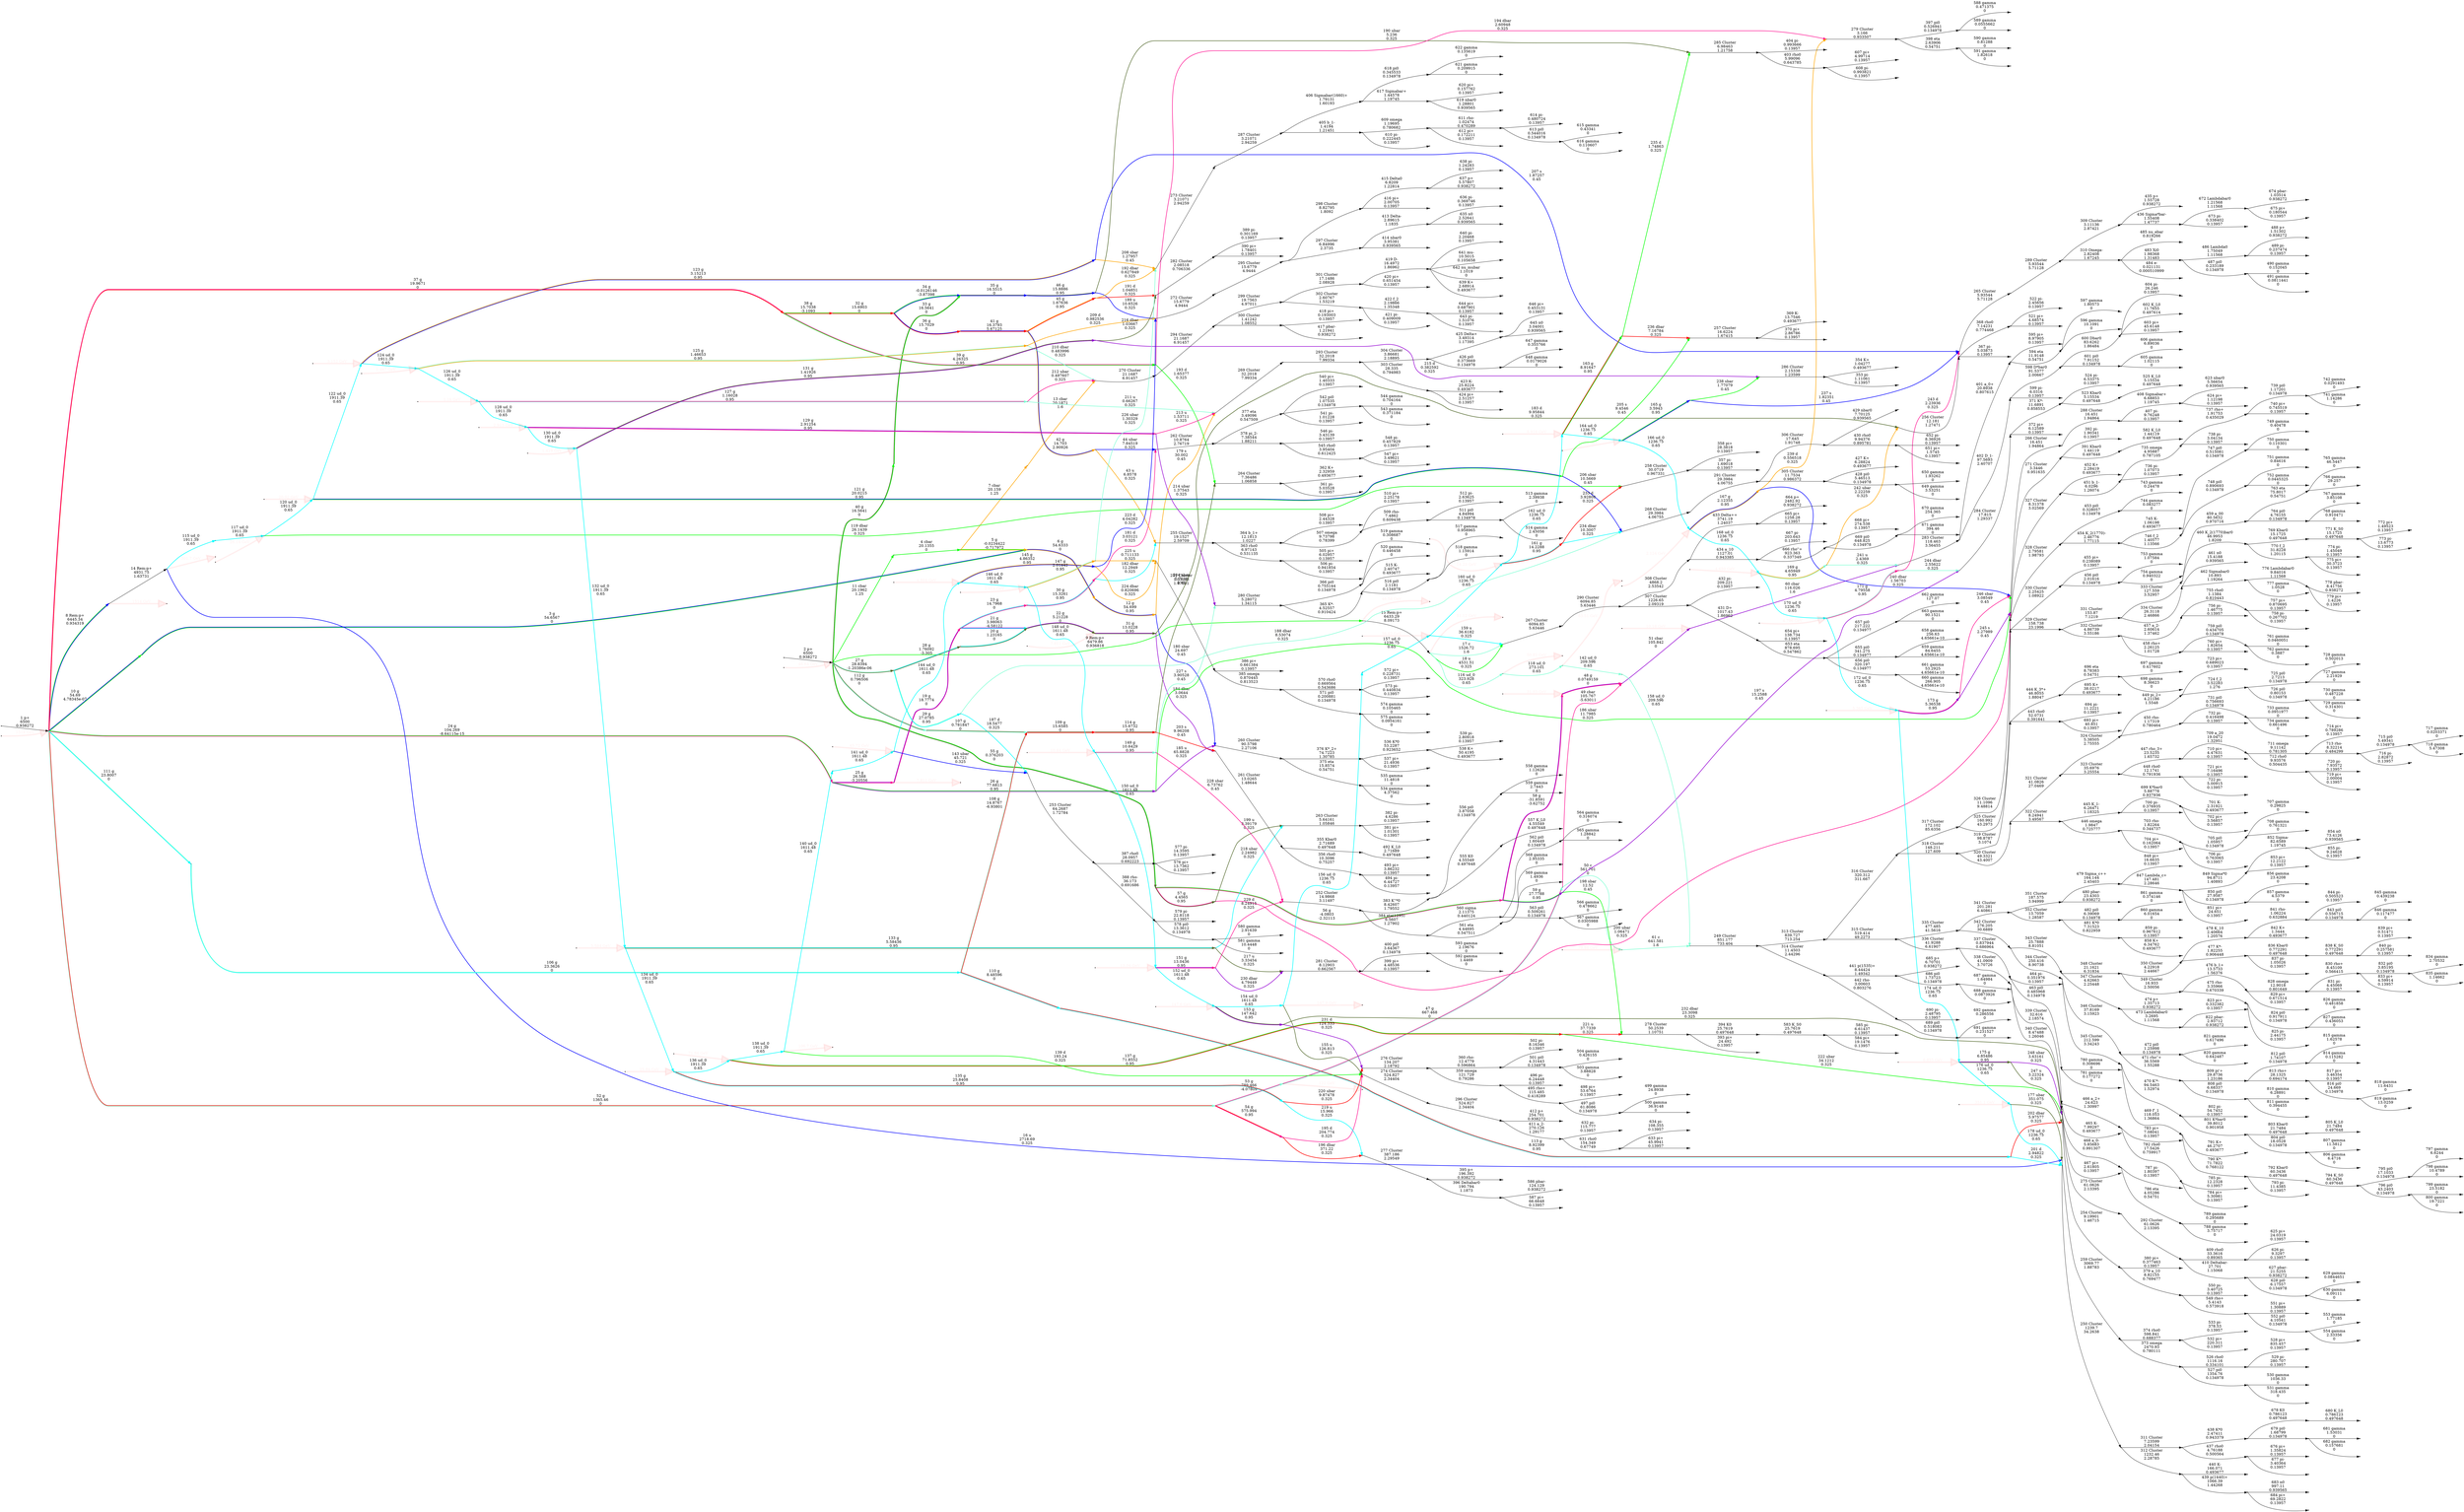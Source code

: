 digraph test {
rankdir=LR;
ranksep=1.5;
node [width=0.03,height=0.03,shape=point,label=""];
-136543887 -> 136543887 [label="2 p+\n6500\n0.938272"];
-136543889 -> 136543889 [label="1 p+\n6500\n0.938272"];
136543995 -> 136543929 [label="3 g\n54.6567\n0",penwidth=2,color="green:blue"];
136544001 -> 136543901 [label="4 cbar\n20.1355\n0",penwidth=2,color="green"];
136543889 -> 136543909 [label="8 Rem:p+\n6445.34\n0.934319",penwidth=2,color="blue:green"];
136543887 -> 136543918 [label="9 Rem:p+\n6479.86\n0.936818",penwidth=2,color="green"];
136543901 -> 136543929 [label="5 g\n-0.0234422\n-0.717972",penwidth=2,color="orange:green"];
136543929 -> 136543931 [label="6 g\n54.6333\n0",penwidth=2,color="orange:blue"];
136543901 -> 136543933 [label="7 cbar\n20.159\n1.25",penwidth=2,color="orange"];
136543889 -> 136543995 [label="10 g\n54.69\n4.78345e-07",penwidth=2,color="green:blue"];
136543887 -> 136544001 [label="11 cbar\n20.1962\n1.25",penwidth=2,color="green"];
136543931 -> 136544007 [label="12 g\n54.699\n0.95",penwidth=2,color="orange:blue"];
136543933 -> 136544013 [label="13 cbar\n20.1871\n1.6",penwidth=2,color="orange"];
136543909 -> 136544080 [label="14 Rem:p+\n4931.75\n1.63731"];
136543918 -> 136544084 [label="15 Rem:p+\n6433.29\n8.09173"];
136544080 -> 136544087 [label="16 u\n2718.69\n0.325",penwidth=2,color="blue"];
136544084 -> 136544091 [label="17 c\n1526.72\n1.6",penwidth=2,color="aquamarine"];
136544084 -> 136544091 [label="18 u\n4531.51\n0.325",penwidth=2,color="green"];
136544503 -> 136544419 [label="19 g\n18.7774\n0",penwidth=2,color="deeppink:darkviolet"];
136544509 -> 136544443 [label="20 g\n1.23165\n0",penwidth=2,color="darkolivegreen:cyan"];
136544419 -> 136544443 [label="21 g\n3.98063\n-4.58122",penwidth=2,color="cyan:darkviolet"];
136544419 -> 136544445 [label="23 g\n14.7968\n0",penwidth=2,color="deeppink:cyan"];
136544443 -> 136544447 [label="22 g\n5.21228\n0",penwidth=2,color="darkolivegreen:darkviolet"];
136544533 -> 136544503 [label="25 g\n26.588\n-3.20556",penwidth=2,color="deeppink:darkviolet"];
136544569 -> 136544509 [label="28 g\n1.76092\n-3.305",penwidth=2,color="darkolivegreen:cyan"];
136544445 -> 136544515 [label="30 g\n15.3261\n0.95",penwidth=2,color="deeppink:cyan"];
136544447 -> 136544521 [label="31 g\n13.0228\n0.95",penwidth=2,color="darkolivegreen:darkviolet"];
136543889 -> 136544533 [label="24 g\n104.269\n-8.64115e-15",penwidth=2,color="deeppink:green"];
136544533 -> 136544535 [label="26 g\n77.6813\n0.95",penwidth=2,color="darkviolet:green"];
136543887 -> 136544569 [label="27 g\n28.8394\n-1.20386e-06",penwidth=2,color="darkolivegreen:aquamarine"];
136544569 -> 136544571 [label="29 g\n27.0785\n0.95",penwidth=2,color="cyan:aquamarine"];
136544755 -> 136544671 [label="32 g\n15.6903\n0",penwidth=2,color="red:green"];
136544761 -> 136544695 [label="33 g\n16.5641\n0",penwidth=2,color="green:darkolivegreen"];
136544671 -> 136544695 [label="34 g\n-0.0126146\n-3.87398",penwidth=2,color="blue:green"];
136544671 -> 136544697 [label="36 g\n15.7029\n0",penwidth=2,color="red:blue"];
136544695 -> 136544699 [label="35 g\n16.5515\n0",penwidth=2,color="blue:darkolivegreen"];
136544861 -> 136544755 [label="38 g\n15.7038\n-3.1093",penwidth=2,color="red:green"];
136543887 -> 136544761 [label="40 g\n16.5641\n0",penwidth=2,color="green:darkolivegreen"];
136544697 -> 136544767 [label="41 g\n16.3793\n5.67125",penwidth=2,color="red:blue"];
136544699 -> 136544773 [label="46 g\n15.8886\n0.95",penwidth=2,color="blue:darkolivegreen"];
136544767 -> 136544797 [label="42 g\n14.703\n2.90926",penwidth=2,color="orange:blue"];
136544767 -> 136544799 [label="45 g\n1.67636\n0.95",penwidth=2,color="red:orange"];
136544797 -> 136544821 [label="43 u\n6.8578\n0.325",penwidth=2,color="orange"];
136544797 -> 136546737 [label="44 ubar\n7.84519\n0.325",penwidth=2,color="blue"];
136543889 -> 136544861 [label="37 g\n19.9671\n0",penwidth=2,color="red:deeppink"];
136544861 -> 136544863 [label="39 g\n4.26325\n0.95",penwidth=2,color="green:deeppink"];
136545111 -> 136545031 [label="47 g\n667.468\n0",penwidth=2,color="aquamarine:deeppink"];
136545117 -> 136545055 [label="48 g\n0.0749159\n0",penwidth=2,color="deeppink:darkviolet"];
136545031 -> 136545055 [label="49 cbar\n105.767\n-5.63011",penwidth=2,color="deeppink"];
136545055 -> 136545057 [label="51 cbar\n105.842\n0",penwidth=2,color="darkviolet"];
136545031 -> 136545059 [label="50 c\n561.701\n0",penwidth=2,color="aquamarine"];
136545145 -> 136545111 [label="53 g\n789.466\n-4.07809",penwidth=2,color="aquamarine:deeppink"];
136545173 -> 136545117 [label="58 g\n-31.8591\n-3.62752",penwidth=2,color="deeppink:darkviolet"];
136545057 -> 136547037 [label="60 cbar\n116.026\n1.6",penwidth=2,color="darkviolet"];
136545059 -> 136545129 [label="61 c\n641.581\n1.6",penwidth=2,color="aquamarine"];
136543889 -> 136545145 [label="52 g\n1365.46\n0",penwidth=2,color="aquamarine:red"];
136545145 -> 136545147 [label="54 g\n575.994\n0.95",penwidth=2,color="deeppink:red"];
136545197 -> 136545173 [label="56 g\n-4.0803\n-2.32113",penwidth=2,color="deeppink:green"];
136545173 -> 136545175 [label="59 g\n27.7788\n0.95",penwidth=2,color="darkviolet:green"];
136543887 -> 136545197 [label="55 g\n0.376203\n0",penwidth=2,color="darkolivegreen:green"];
136545197 -> 136545199 [label="57 g\n4.4565\n0.95",penwidth=2,color="darkolivegreen:deeppink"];
136546367 -> 136546283 [label="106 g\n23.3626\n0",penwidth=2,color="cyan:aquamarine"];
136546373 -> 136546307 [label="107 g\n0.781847\n0",penwidth=2,color="aquamarine:darkolivegreen"];
136546283 -> 136546307 [label="108 g\n14.8767\n-6.93801",penwidth=2,color="red:aquamarine"];
136546283 -> 136546309 [label="110 g\n8.48596\n0",penwidth=2,color="cyan:red"];
136546307 -> 136546311 [label="109 g\n15.6585\n0",penwidth=2,color="red:darkolivegreen"];
136543889 -> 136546367 [label="111 g\n23.8007\n0",penwidth=2,color="cyan:aquamarine"];
136543887 -> 136546373 [label="112 g\n0.796506\n0",penwidth=2,color="aquamarine:darkolivegreen"];
136546309 -> 136546379 [label="113 g\n8.92399\n0.95",penwidth=2,color="cyan:red"];
136546311 -> 136546385 [label="114 g\n15.6732\n0.95",penwidth=2,color="red:darkolivegreen"];
136544080 -> 136546419 [label="115 ud_0\n1911.39\n0.65",penwidth=2,color="cyan"];
136544084 -> 136546421 [label="116 ud_0\n323.928\n0.65",penwidth=2,color="aquamarine"];
136546419 -> 136546427 [label="117 ud_0\n1911.39\n0.65",penwidth=2,color="cyan"];
136546421 -> 136546431 [label="118 ud_0\n273.101\n0.65",penwidth=2,color="aquamarine"];
136546427 -> 136546435 [label="119 dbar\n26.1439\n0.325",penwidth=2,color="green"];
136546427 -> 136546437 [label="120 ud_0\n1911.39\n0.65",penwidth=2,color="cyan"];
136546437 -> 136546441 [label="121 g\n20.0215\n0.95",penwidth=2,color="green:blue"];
136546437 -> 136546443 [label="122 ud_0\n1911.39\n0.65",penwidth=2,color="cyan"];
136546443 -> 136546447 [label="123 g\n3.15213\n0.95",penwidth=2,color="blue:orange"];
136546443 -> 136546449 [label="124 ud_0\n1911.39\n0.65",penwidth=2,color="cyan"];
136546449 -> 136546453 [label="125 g\n1.46653\n0.95",penwidth=2,color="orange:aquamarine"];
136546449 -> 136546455 [label="126 ud_0\n1911.39\n0.65",penwidth=2,color="cyan"];
136546455 -> 136546459 [label="127 g\n1.16028\n0.95",penwidth=2,color="aquamarine:deeppink"];
136546455 -> 136546461 [label="128 ud_0\n1911.39\n0.65",penwidth=2,color="cyan"];
136546461 -> 136546465 [label="129 g\n2.91254\n0.95",penwidth=2,color="deeppink:darkviolet"];
136546461 -> 136546467 [label="130 ud_0\n1911.39\n0.65",penwidth=2,color="cyan"];
136546467 -> 136546471 [label="131 g\n1.41926\n0.95",penwidth=2,color="darkviolet:darkolivegreen"];
136546467 -> 136546473 [label="132 ud_0\n1911.39\n0.65",penwidth=2,color="cyan"];
136546473 -> 136546477 [label="133 g\n5.58436\n0.95",penwidth=2,color="darkolivegreen:cyan"];
136546473 -> 136546479 [label="134 ud_0\n1911.39\n0.65",penwidth=2,color="cyan"];
136546479 -> 136546483 [label="135 g\n25.8408\n0.95",penwidth=2,color="cyan:red"];
136546479 -> 136546485 [label="136 ud_0\n1911.39\n0.65",penwidth=2,color="cyan"];
136546485 -> 136546489 [label="137 g\n71.8552\n0.95",penwidth=2,color="red:green"];
136546485 -> 136546491 [label="138 ud_0\n1911.39\n0.65",penwidth=2,color="cyan"];
136546491 -> 136546587 [label="139 d\n193.24\n0.325",penwidth=2,color="green"];
136546491 -> 136546497 [label="140 ud_0\n1611.48\n0.65",penwidth=2,color="cyan"];
136546497 -> 136546543 [label="141 ud_0\n1611.48\n0.65",penwidth=2,color="cyan"];
136546431 -> 136546547 [label="142 ud_0\n209.596\n0.65",penwidth=2,color="aquamarine"];
136546543 -> 136546551 [label="143 ubar\n45.721\n0.325",penwidth=2,color="blue"];
136546543 -> 136546553 [label="144 ud_0\n1611.48\n0.65",penwidth=2,color="cyan"];
136546553 -> 136546557 [label="145 g\n4.86352\n0.95",penwidth=2,color="blue:orange"];
136546553 -> 136546559 [label="146 ud_0\n1611.48\n0.65",penwidth=2,color="cyan"];
136546559 -> 136546563 [label="147 g\n2.01442\n0.95",penwidth=2,color="orange:aquamarine"];
136546559 -> 136546565 [label="148 ud_0\n1611.48\n0.65",penwidth=2,color="cyan"];
136546565 -> 136546569 [label="149 g\n10.6429\n0.95",penwidth=2,color="aquamarine:deeppink"];
136546565 -> 136546571 [label="150 ud_0\n1611.48\n0.65",penwidth=2,color="cyan"];
136546571 -> 136546575 [label="151 g\n13.0436\n0.95",penwidth=2,color="deeppink:darkviolet"];
136546571 -> 136546577 [label="152 ud_0\n1611.48\n0.65",penwidth=2,color="cyan"];
136546577 -> 136546581 [label="153 g\n147.642\n0.95",penwidth=2,color="darkviolet:darkolivegreen"];
136546577 -> 136546583 [label="154 ud_0\n1611.48\n0.65",penwidth=2,color="cyan"];
136546583 -> 136546587 [label="155 u\n126.813\n0.325",penwidth=2,color="darkolivegreen"];
136546583 -> 136546589 [label="156 ud_0\n1236.75\n0.65",penwidth=2,color="cyan"];
136546589 -> 136546619 [label="157 ud_0\n1236.75\n0.65",penwidth=2,color="cyan"];
136546547 -> 136545129 [label="158 ud_0\n209.596\n0.65",penwidth=2,color="aquamarine"];
136546619 -> 136544091 [label="159 u\n36.6182\n0.325",penwidth=2,color="cyan"];
136546619 -> 136546629 [label="160 ud_0\n1236.75\n0.65",penwidth=2,color="cyan"];
136546629 -> 136546633 [label="161 g\n14.2288\n0.95",penwidth=2,color="red:cyan"];
136546629 -> 136546635 [label="162 ud_0\n1236.75\n0.65",penwidth=2,color="cyan"];
136546635 -> 136546639 [label="163 g\n8.91647\n0.95",penwidth=2,color="green:red"];
136546635 -> 136546641 [label="164 ud_0\n1236.75\n0.65",penwidth=2,color="cyan"];
136546641 -> 136546645 [label="165 g\n3.5943\n0.95",penwidth=2,color="blue:green"];
136546641 -> 136546647 [label="166 ud_0\n1236.75\n0.65",penwidth=2,color="cyan"];
136546647 -> 136546651 [label="167 g\n2.12355\n0.95",penwidth=2,color="orange:blue"];
136546647 -> 136546653 [label="168 ud_0\n1236.75\n0.65",penwidth=2,color="cyan"];
136546653 -> 136546657 [label="169 g\n4.65949\n0.95",penwidth=2,color="aquamarine:orange"];
136546653 -> 136546659 [label="170 ud_0\n1236.75\n0.65",penwidth=2,color="cyan"];
136546659 -> 136546663 [label="171 g\n4.79558\n0.95",penwidth=2,color="deeppink:aquamarine"];
136546659 -> 136546665 [label="172 ud_0\n1236.75\n0.65",penwidth=2,color="cyan"];
136546665 -> 136546669 [label="173 g\n5.36538\n0.95",penwidth=2,color="darkviolet:deeppink"];
136546665 -> 136546671 [label="174 ud_0\n1236.75\n0.65",penwidth=2,color="cyan"];
136546671 -> 136546675 [label="175 g\n6.85486\n0.95",penwidth=2,color="darkolivegreen:darkviolet"];
136546671 -> 136546677 [label="176 ud_0\n1236.75\n0.65",penwidth=2,color="cyan"];
136546677 -> 136544087 [label="177 ubar\n351.075\n0.325",penwidth=2,color="darkolivegreen"];
136546677 -> 136546837 [label="178 ud_0\n1236.75\n0.65",penwidth=2,color="cyan"];
136544007 -> 136546727 [label="179 s\n30.002\n0.45",penwidth=2,color="orange"];
136544007 -> 136546757 [label="180 sbar\n24.697\n0.45",penwidth=2,color="blue"];
136544515 -> 136546737 [label="181 d\n3.03121\n0.325",penwidth=2,color="deeppink"];
136544515 -> 136544821 [label="182 dbar\n12.2949\n0.325",penwidth=2,color="cyan"];
136544521 -> 136546747 [label="183 d\n9.95844\n0.325",penwidth=2,color="darkolivegreen"];
136544521 -> 136546749 [label="184 dbar\n3.0644\n0.325",penwidth=2,color="darkviolet"];
136544535 -> 136546757 [label="185 u\n65.8828\n0.325",penwidth=2,color="darkviolet"];
136544535 -> 136547059 [label="186 ubar\n11.7985\n0.325",penwidth=2,color="green"];
136544571 -> 136546551 [label="187 d\n18.5477\n0.325",penwidth=2,color="cyan"];
136544571 -> 136546769 [label="188 dbar\n8.53074\n0.325",penwidth=2,color="aquamarine"];
136544773 -> 136546777 [label="189 u\n10.6526\n0.325",penwidth=2,color="blue"];
136544773 -> 136547007 [label="190 ubar\n5.236\n0.325",penwidth=2,color="darkolivegreen"];
136544799 -> 136546909 [label="191 d\n1.04851\n0.325",penwidth=2,color="red"];
136544799 -> 136546959 [label="192 dbar\n0.627849\n0.325",penwidth=2,color="orange"];
136544863 -> 136546849 [label="193 d\n1.65377\n0.325",penwidth=2,color="green"];
136544863 -> 136547027 [label="194 dbar\n2.60948\n0.325",penwidth=2,color="deeppink"];
136545147 -> 136546587 [label="195 d\n204.774\n0.325",penwidth=2,color="deeppink"];
136545147 -> 136546927 [label="196 dbar\n371.22\n0.325",penwidth=2,color="red"];
136545175 -> 136547049 [label="197 s\n15.2588\n0.45",penwidth=2,color="darkviolet"];
136545175 -> 136546819 [label="198 sbar\n12.52\n0.45",penwidth=2,color="green"];
136545199 -> 136546827 [label="199 u\n3.39179\n0.325",penwidth=2,color="darkolivegreen"];
136545199 -> 136547057 [label="200 ubar\n1.06471\n0.325",penwidth=2,color="deeppink"];
136546379 -> 136546837 [label="201 d\n2.94822\n0.325",penwidth=2,color="cyan"];
136546379 -> 136546839 [label="202 dbar\n5.97577\n0.325",penwidth=2,color="red"];
136546385 -> 136546749 [label="203 s\n9.96208\n0.45",penwidth=2,color="red"];
136546385 -> 136546849 [label="204 sbar\n5.7111\n0.45",penwidth=2,color="darkolivegreen"];
136546441 -> 136546857 [label="205 s\n9.4546\n0.45",penwidth=2,color="green"];
136546441 -> 136546769 [label="206 sbar\n10.5669\n0.45",penwidth=2,color="blue"];
136546447 -> 136547047 [label="207 s\n1.87257\n0.45",penwidth=2,color="blue"];
136546447 -> 136546959 [label="208 sbar\n1.27957\n0.45",penwidth=2,color="orange"];
136546453 -> 136546777 [label="209 d\n0.982536\n0.325",penwidth=2,color="orange"];
136546453 -> 136544013 [label="210 dbar\n0.483996\n0.325",penwidth=2,color="aquamarine"];
136546459 -> 136546727 [label="211 u\n0.66267\n0.325",penwidth=2,color="aquamarine"];
136546459 -> 136544013 [label="212 ubar\n0.497607\n0.325",penwidth=2,color="deeppink"];
136546465 -> 136546727 [label="213 u\n1.53711\n0.325",penwidth=2,color="deeppink"];
136546465 -> 136546899 [label="214 ubar\n1.37543\n0.325",penwidth=2,color="darkviolet"];
136546471 -> 136547019 [label="215 d\n0.382592\n0.325",penwidth=2,color="darkviolet"];
136546471 -> 136546909 [label="216 dbar\n1.03667\n0.325",penwidth=2,color="darkolivegreen"];
136546477 -> 136546917 [label="217 u\n3.33454\n0.325",penwidth=2,color="darkolivegreen"];
136546477 -> 136546827 [label="218 ubar\n2.24982\n0.325",penwidth=2,color="cyan"];
136546483 -> 136546927 [label="219 u\n15.966\n0.325",penwidth=2,color="cyan"];
136546483 -> 136546929 [label="220 ubar\n9.87478\n0.325",penwidth=2,color="red"];
136546489 -> 136546819 [label="221 u\n37.7339\n0.325",penwidth=2,color="red"];
136546489 -> 136546989 [label="222 ubar\n34.1212\n0.325",penwidth=2,color="green"];
136546557 -> 136546777 [label="223 d\n4.04282\n0.325",penwidth=2,color="blue"];
136546557 -> 136546949 [label="224 dbar\n0.820696\n0.325",penwidth=2,color="orange"];
136546563 -> 136546949 [label="225 u\n0.711133\n0.325",penwidth=2,color="orange"];
136546563 -> 136546959 [label="226 ubar\n1.30329\n0.325",penwidth=2,color="aquamarine"];
136546569 -> 136546899 [label="227 s\n3.90528\n0.45",penwidth=2,color="aquamarine"];
136546569 -> 136546969 [label="228 sbar\n6.73762\n0.45",penwidth=2,color="deeppink"];
136546575 -> 136546969 [label="229 d\n8.24915\n0.325",penwidth=2,color="deeppink"];
136546575 -> 136546917 [label="230 dbar\n4.79449\n0.325",penwidth=2,color="darkviolet"];
136546581 -> 136546929 [label="231 d\n124.333\n0.325",penwidth=2,color="darkviolet"];
136546581 -> 136546989 [label="232 dbar\n23.3098\n0.325",penwidth=2,color="darkolivegreen"];
136546633 -> 136546435 [label="233 d\n3.92808\n0.325",penwidth=2,color="red"];
136546633 -> 136546769 [label="234 dbar\n10.3007\n0.325",penwidth=2,color="cyan"];
136546639 -> 136547007 [label="235 d\n1.74863\n0.325",penwidth=2,color="green"];
136546639 -> 136546857 [label="236 dbar\n7.16784\n0.325",penwidth=2,color="red"];
136546645 -> 136547047 [label="237 s\n1.82351\n0.45",penwidth=2,color="blue"];
136546645 -> 136547019 [label="238 sbar\n1.77079\n0.45",penwidth=2,color="green"];
136546651 -> 136547027 [label="239 d\n0.556518\n0.325",penwidth=2,color="orange"];
136546651 -> 136547059 [label="240 dbar\n1.56703\n0.325",penwidth=2,color="blue"];
136546657 -> 136547037 [label="241 u\n2.4369\n0.325",penwidth=2,color="aquamarine"];
136546657 -> 136546747 [label="242 ubar\n2.22259\n0.325",penwidth=2,color="orange"];
136546663 -> 136547047 [label="243 d\n2.23936\n0.325",penwidth=2,color="deeppink"];
136546663 -> 136547049 [label="244 dbar\n2.55622\n0.325",penwidth=2,color="aquamarine"];
136546669 -> 136547057 [label="245 s\n2.27989\n0.45",penwidth=2,color="darkviolet"];
136546669 -> 136547059 [label="246 sbar\n3.08549\n0.45",penwidth=2,color="deeppink"];
136546675 -> 136546839 [label="247 u\n3.22324\n0.325",penwidth=2,color="darkolivegreen"];
136546675 -> 136546989 [label="248 ubar\n3.63161\n0.325",penwidth=2,color="darkviolet"];
136545129 -> 136547213 [label="249 Cluster\n851.177\n733.404"];
136546837 -> 136547243 [label="250 Cluster\n1239.7\n34.2638"];
136546949 -> 136547373 [label="251 Cluster\n1.53183\n1.47501"];
136546969 -> 136547393 [label="252 Cluster\n14.9868\n3.11497"];
136546551 -> 136547523 [label="253 Cluster\n64.2687\n1.72784"];
136546839 -> 136547563 [label="254 Cluster\n9.19901\n1.46715"];
136544821 -> 136547593 [label="255 Cluster\n19.1527\n2.59709"];
136546747 -> 136547653 [label="256 Cluster\n12.181\n1.27471"];
136546857 -> 136547673 [label="257 Cluster\n16.6224\n1.67415"];
136546435 -> 136547683 [label="258 Cluster\n30.0719\n0.967331"];
136544087 -> 136547693 [label="259 Cluster\n3069.77\n1.88783"];
136546757 -> 136547713 [label="260 Cluster\n90.5798\n2.27106"];
136546749 -> 136547723 [label="261 Cluster\n13.0265\n1.48644"];
136546737 -> 136547733 [label="262 Cluster\n10.8764\n2.76719"];
136546827 -> 136547753 [label="263 Cluster\n5.64161\n1.05846"];
136546849 -> 136547763 [label="264 Cluster\n7.36486\n1.06858"];
136547047 -> 136547777 [label="265 Cluster\n5.93544\n5.71128"];
136547059 -> 136547791 [label="266 Cluster\n16.451\n1.94864"];
136544091 -> 136547805 [label="267 Cluster\n6094.85\n5.63446"];
136546769 -> 136547819 [label="268 Cluster\n29.3984\n4.06755"];
136546727 -> 136547833 [label="269 Cluster\n32.2018\n7.99334"];
136544013 -> 136547847 [label="270 Cluster\n21.1687\n6.91457"];
136547057 -> 136547877 [label="271 Cluster\n3.3446\n0.951635"];
136546777 -> 136547901 [label="272 Cluster\n15.6779\n4.9444"];
136546959 -> 136547915 [label="273 Cluster\n3.21071\n2.94259"];
136546587 -> 136547929 [label="274 Cluster\n524.827\n2.34404"];
136546989 -> 136547943 [label="275 Cluster\n61.0626\n2.13395"];
136546929 -> 136547963 [label="276 Cluster\n134.207\n2.18792"];
136546927 -> 136547973 [label="277 Cluster\n387.186\n2.29549"];
136546819 -> 136547983 [label="278 Cluster\n50.2539\n1.10751"];
136547027 -> 136547993 [label="279 Cluster\n3.166\n0.933507"];
136546899 -> 136548003 [label="280 Cluster\n5.28072\n1.34115"];
136546917 -> 136548013 [label="281 Cluster\n8.12903\n0.662567"];
136546909 -> 136548023 [label="282 Cluster\n2.08518\n0.706336"];
136547037 -> 136548033 [label="283 Cluster\n118.463\n3.56455"];
136547049 -> 136548043 [label="284 Cluster\n17.815\n1.29337"];
136547007 -> 136548053 [label="285 Cluster\n6.98463\n1.21758"];
136547019 -> 136548063 [label="286 Cluster\n2.15338\n1.23599"];
136547915 -> 136548073 [label="287 Cluster\n3.21071\n2.94259"];
136547791 -> 136548083 [label="288 Cluster\n16.451\n1.94864"];
136547777 -> 136548093 [label="289 Cluster\n5.93544\n5.71128"];
136547805 -> 136548103 [label="290 Cluster\n6094.85\n5.63446"];
136547819 -> 136548113 [label="291 Cluster\n29.3984\n4.06755"];
136547943 -> 136548123 [label="292 Cluster\n61.0626\n2.13395"];
136547833 -> 136548133 [label="293 Cluster\n32.2018\n7.99334"];
136547847 -> 136548143 [label="294 Cluster\n21.1687\n6.91457"];
136547901 -> 136548153 [label="295 Cluster\n15.6779\n4.9444"];
136547929 -> 136548163 [label="296 Cluster\n524.827\n2.34404"];
136548153 -> 136548175 [label="297 Cluster\n6.84996\n2.3735"];
136548153 -> 136548181 [label="298 Cluster\n8.82795\n1.8092"];
136548143 -> 136548201 [label="299 Cluster\n19.7563\n4.97011"];
136548143 -> 136548207 [label="300 Cluster\n1.41242\n1.08552"];
136548201 -> 136548223 [label="301 Cluster\n17.1486\n2.08928"];
136548201 -> 136548229 [label="302 Cluster\n2.60767\n1.53219"];
136548133 -> 136548241 [label="303 Cluster\n28.335\n0.794983"];
136548133 -> 136548247 [label="304 Cluster\n3.86681\n2.18895"];
136548113 -> 136548263 [label="305 Cluster\n11.7534\n0.986372"];
136548113 -> 136548269 [label="306 Cluster\n17.645\n1.91748"];
136548103 -> 136548281 [label="307 Cluster\n1226.65\n2.09319"];
136548103 -> 136548287 [label="308 Cluster\n4868.2\n2.53542"];
136548093 -> 136548299 [label="309 Cluster\n3.11136\n2.87421"];
136548093 -> 136548301 [label="310 Omega-\n2.82408\n1.67245"];
136547243 -> 136548317 [label="311 Cluster\n7.23599\n2.04154"];
136547243 -> 136548325 [label="312 Cluster\n1232.46\n2.28785"];
136547213 -> 136548337 [label="313 Cluster\n839.727\n713.254"];
136547213 -> 136548345 [label="314 Cluster\n11.4503\n2.44296"];
136548337 -> 136548357 [label="315 Cluster\n519.414\n49.2273"];
136548337 -> 136548363 [label="316 Cluster\n320.312\n311.667"];
136548363 -> 136548377 [label="317 Cluster\n172.102\n85.6356"];
136548363 -> 136548383 [label="318 Cluster\n148.211\n127.609"];
136548383 -> 136548397 [label="319 Cluster\n98.8787\n3.1074"];
136548383 -> 136548403 [label="320 Cluster\n49.3321\n43.4007"];
136548403 -> 136548417 [label="321 Cluster\n41.0826\n27.0469"];
136548403 -> 136548423 [label="322 Cluster\n8.24941\n3.49567"];
136548417 -> 136548441 [label="323 Cluster\n35.6976\n3.25554"];
136548417 -> 136548447 [label="324 Cluster\n5.38505\n2.75555"];
136548377 -> 136548457 [label="325 Cluster\n160.992\n43.2973"];
136548377 -> 136548463 [label="326 Cluster\n11.1096\n9.48814"];
136548463 -> 136548477 [label="327 Cluster\n8.31378\n3.02569"];
136548463 -> 136548483 [label="328 Cluster\n2.79581\n1.98793"];
136548457 -> 136548493 [label="329 Cluster\n158.738\n23.1996"];
136548457 -> 136548499 [label="330 Cluster\n2.25425\n1.08922"];
136548493 -> 136548513 [label="331 Cluster\n153.87\n7.1219"];
136548493 -> 136548519 [label="332 Cluster\n4.86739\n3.55186"];
136548513 -> 136548529 [label="333 Cluster\n127.559\n3.52957"];
136548513 -> 136548535 [label="334 Cluster\n26.3118\n2.46866"];
136548357 -> 136548547 [label="335 Cluster\n477.485\n41.5616"];
136548357 -> 136548553 [label="336 Cluster\n41.9288\n6.61907"];
136548553 -> 136548571 [label="337 Cluster\n0.837944\n0.686964"];
136548553 -> 136548577 [label="338 Cluster\n41.0909\n3.70726"];
136548577 -> 136548587 [label="339 Cluster\n32.616\n2.18574"];
136548577 -> 136548593 [label="340 Cluster\n8.47488\n1.26046"];
136548547 -> 136548613 [label="341 Cluster\n201.281\n6.40861"];
136548547 -> 136548619 [label="342 Cluster\n276.205\n30.6889"];
136548619 -> 136548633 [label="343 Cluster\n25.7888\n8.81051"];
136548619 -> 136548639 [label="344 Cluster\n250.416\n8.90738"];
136548639 -> 136548649 [label="345 Cluster\n212.599\n3.34243"];
136548639 -> 136548655 [label="346 Cluster\n37.8169\n3.15923"];
136548633 -> 136548669 [label="347 Cluster\n4.62663\n2.25448"];
136548633 -> 136548675 [label="348 Cluster\n21.1621\n6.31834"];
136548675 -> 136548685 [label="349 Cluster\n16.933\n2.50056"];
136548675 -> 136548691 [label="350 Cluster\n4.22918\n2.44667"];
136548613 -> 136548703 [label="351 Cluster\n187.575\n3.94999"];
136548613 -> 136548709 [label="352 Cluster\n13.7059\n1.28587"];
136548063 -> 136548711 [label="353 pi-\n1.11061\n0.13957"];
136548063 -> 136548713 [label="354 K+\n1.04277\n0.493677"];
136547723 -> 136548715 [label="355 Kbar0\n2.71689\n0.497648"];
136547723 -> 136548717 [label="356 rho0\n10.3096\n0.75257"];
136547683 -> 136548719 [label="357 pi-\n1.69018\n0.13957"];
136547683 -> 136548721 [label="358 pi+\n28.3818\n0.13957"];
136547963 -> 136548723 [label="359 omega\n121.729\n0.79286"];
136547963 -> 136548725 [label="360 rho-\n12.4779\n0.596864"];
136547763 -> 136548727 [label="361 pi-\n5.03528\n0.13957"];
136547763 -> 136548729 [label="362 K+\n2.32959\n0.493677"];
136547593 -> 136548731 [label="363 rho0\n6.97143\n0.531135"];
136547593 -> 136548733 [label="364 b_1+\n12.1813\n1.0227"];
136548003 -> 136548735 [label="365 K*-\n4.52557\n0.910424"];
136548003 -> 136548737 [label="366 pi0\n0.755144\n0.134978"];
136547653 -> 136548739 [label="367 pi-\n5.03873\n0.13957"];
136547653 -> 136548741 [label="368 rho0\n7.14231\n0.774468"];
136547673 -> 136548743 [label="369 K-\n13.7546\n0.493677"];
136547673 -> 136548745 [label="370 pi+\n2.86786\n0.13957"];
136548043 -> 136548747 [label="371 K*-\n11.6891\n0.858553"];
136548043 -> 136548749 [label="372 pi+\n6.12589\n0.13957"];
136547693 -> 136548751 [label="373 omega\n2470.93\n0.780111"];
136547693 -> 136548753 [label="374 rho0\n598.841\n0.688377"];
136547713 -> 136548755 [label="375 eta\n15.8574\n0.54751"];
136547713 -> 136548757 [label="376 K*_2+\n74.7223\n1.30785"];
136547733 -> 136548759 [label="377 eta\n3.49096\n0.547509"];
136547733 -> 136548761 [label="378 pi_2-\n7.38544\n1.88211"];
136547563 -> 136548763 [label="379 a_10\n8.82155\n0.769477"];
136547563 -> 136548765 [label="380 pi+\n0.377463\n0.13957"];
136547753 -> 136548767 [label="381 pi+\n1.01301\n0.13957"];
136547753 -> 136548769 [label="382 pi-\n4.6286\n0.13957"];
136547393 -> 136548775 [label="383 K''*0\n8.42607\n1.79552"];
136547393 -> 136548777 [label="384 eta(1295)\n6.5607\n1.27902"];
136547373 -> 136548779 [label="385 omega\n0.870445\n0.813523"];
136547373 -> 136548781 [label="386 pi+\n0.661384\n0.13957"];
136547523 -> 136548783 [label="387 rho0\n28.0957\n0.692223"];
136547523 -> 136548785 [label="388 rho-\n36.173\n0.691686"];
136548023 -> 136548787 [label="389 pi-\n0.301169\n0.13957"];
136548023 -> 136548789 [label="390 pi+\n1.78401\n0.13957"];
136547877 -> 136548791 [label="391 Kbar0\n1.44119\n0.497648"];
136547877 -> 136548793 [label="392 pi-\n1.90341\n0.13957"];
136547983 -> 136548795 [label="393 pi+\n24.492\n0.13957"];
136547983 -> 136548797 [label="394 K0\n25.7619\n0.497648"];
136547973 -> 136548799 [label="395 p+\n196.392\n0.938272"];
136547973 -> 136548801 [label="396 Deltabar0\n190.794\n1.1873"];
136547993 -> 136548803 [label="397 pi0\n0.526941\n0.134978"];
136547993 -> 136548805 [label="398 eta\n2.63906\n0.54751"];
136548013 -> 136548807 [label="399 pi+\n4.48536\n0.13957"];
136548013 -> 136548809 [label="400 pi0\n3.64367\n0.134978"];
136548033 -> 136548811 [label="401 a_0+\n20.8938\n0.807615"];
136548033 -> 136548813 [label="402 D_1-\n97.5693\n2.40707"];
136548053 -> 136548815 [label="403 rho0\n5.99096\n0.643785"];
136548053 -> 136548817 [label="404 pi-\n0.993666\n0.13957"];
136548073 -> 136548823 [label="405 b_1-\n1.4194\n1.21451"];
136548073 -> 136548825 [label="406 Sigmabar(1660)+\n1.79131\n1.60193"];
136548083 -> 136548827 [label="407 pi-\n9.76248\n0.13957"];
136548083 -> 136548829 [label="408 Sigmabar+\n6.68853\n1.19745"];
136548123 -> 136548831 [label="409 rho0\n33.3616\n0.89365"];
136548123 -> 136548833 [label="410 Deltabar-\n27.701\n1.15068"];
136548163 -> 136548835 [label="411 a_2-\n270.126\n1.29177"];
136548163 -> 136548837 [label="412 p+\n254.701\n0.938272"];
136548175 -> 136548839 [label="413 Delta-\n2.89615\n1.1835"];
136548175 -> 136548841 [label="414 nbar0\n3.95381\n0.939565"];
136548181 -> 136548843 [label="415 Delta0\n6.8209\n1.22814"];
136548181 -> 136548845 [label="416 pi+\n2.00705\n0.13957"];
136548207 -> 136548847 [label="417 pbar-\n1.21941\n0.938272"];
136548207 -> 136548849 [label="418 pi+\n0.193003\n0.13957"];
136548223 -> 136548851 [label="419 D-\n16.4972\n1.86962"];
136548223 -> 136548853 [label="420 pi+\n0.651454\n0.13957"];
136548229 -> 136548855 [label="421 pi-\n0.409009\n0.13957"];
136548229 -> 136548857 [label="422 f_2\n2.19866\n1.35348"];
136548241 -> 136548859 [label="423 K-\n25.8224\n0.493677"];
136548241 -> 136548861 [label="424 pi+\n2.51257\n0.13957"];
136548247 -> 136548863 [label="425 Delta+\n3.49314\n1.17395"];
136548247 -> 136548865 [label="426 pi0\n0.373669\n0.134978"];
136548263 -> 136548867 [label="427 K+\n6.28824\n0.493677"];
136548263 -> 136548869 [label="428 pi0\n5.46513\n0.134978"];
136548269 -> 136548871 [label="429 nbar0\n7.70125\n0.939565"];
136548269 -> 136548873 [label="430 rho0\n9.94376\n0.895781"];
136548281 -> 136548875 [label="431 D+\n1017.43\n1.86962"];
136548281 -> 136548877 [label="432 pi-\n209.221\n0.13957"];
136548287 -> 136548879 [label="433 Delta++\n3741.19\n1.24037"];
136548287 -> 136548881 [label="434 a_10\n1127.01\n0.943385"];
136548299 -> 136548883 [label="435 p+\n1.55728\n0.938272"];
136548299 -> 136548885 [label="436 Sigma*bar-\n1.55408\n1.47737"];
136548317 -> 136548887 [label="437 rho0\n4.76188\n0.500564"];
136548317 -> 136548889 [label="438 K*0\n2.47411\n0.943379"];
136548325 -> 136548891 [label="439 p(1440)+\n1066.39\n1.44268"];
136548325 -> 136548893 [label="440 K-\n166.071\n0.493677"];
136548345 -> 136548895 [label="441 p(1535)+\n8.44424\n1.49342"];
136548345 -> 136548897 [label="442 rho-\n3.00603\n0.803276"];
136548397 -> 136548899 [label="443 rho0\n52.0731\n0.391641"];
136548397 -> 136548901 [label="444 K_3*+\n46.8055\n1.88047"];
136548423 -> 136548903 [label="445 K_1-\n6.26471\n1.18325"];
136548423 -> 136548905 [label="446 omega\n1.9847\n0.725777"];
136548441 -> 136548907 [label="447 rho_3+\n23.5235\n1.65732"];
136548441 -> 136548909 [label="448 rho0\n12.1741\n0.791936"];
136548447 -> 136548911 [label="449 pi_2+\n4.21186\n1.5548"];
136548447 -> 136548913 [label="450 rho-\n1.17319\n0.780464"];
136548477 -> 136548915 [label="451 b_1-\n6.0296\n1.26074"];
136548477 -> 136548917 [label="452 K+\n2.28419\n0.493677"];
136548483 -> 136548923 [label="453 pi0\n0.328057\n0.134978"];
136548483 -> 136548925 [label="454 K_2(1770)-\n2.46776\n1.77115"];
136548499 -> 136548927 [label="455 pi+\n0.238089\n0.13957"];
136548499 -> 136548929 [label="456 pi0\n2.01616\n0.134978"];
136548519 -> 136548931 [label="457 a_2-\n2.60614\n1.37462"];
136548519 -> 136548933 [label="458 rho+\n2.26125\n1.01728"];
136548529 -> 136548935 [label="459 a_00\n80.5632\n0.970716"];
136548529 -> 136548937 [label="460 K_2(1770)bar0\n46.9953\n1.8209"];
136548535 -> 136548939 [label="461 n0\n15.4188\n0.939565"];
136548535 -> 136548941 [label="462 Sigmabar0\n10.893\n1.19264"];
136548571 -> 136548943 [label="463 pi0\n0.485968\n0.134978"];
136548571 -> 136548945 [label="464 pi-\n0.351976\n0.13957"];
136548587 -> 136548947 [label="465 K-\n7.99297\n0.493677"];
136548587 -> 136548949 [label="466 a_2+\n24.623\n1.30997"];
136548593 -> 136548951 [label="467 pi+\n2.61805\n0.13957"];
136548593 -> 136548953 [label="468 a_0-\n5.85683\n0.991307"];
136548649 -> 136548955 [label="469 f'_1\n118.053\n1.36864"];
136548649 -> 136548957 [label="470 K'*-\n94.5463\n1.52974"];
136548655 -> 136548959 [label="471 rho''+\n36.5569\n1.55288"];
136548655 -> 136548961 [label="472 pi0\n1.25998\n0.134978"];
136548669 -> 136548963 [label="473 Lambdabar0\n3.2695\n1.11568"];
136548669 -> 136548965 [label="474 p+\n1.35713\n0.938272"];
136548685 -> 136548967 [label="475 rho-\n3.35966\n0.670339"];
136548685 -> 136548969 [label="476 b_1+\n13.5733\n1.56376"];
136548691 -> 136548971 [label="477 K*-\n1.82255\n0.906448"];
136548691 -> 136548973 [label="478 K_10\n2.40664\n1.20576"];
136548703 -> 136548975 [label="479 Sigma_c++\n164.144\n2.45403"];
136548703 -> 136548977 [label="480 pbar-\n23.4303\n0.938272"];
136548709 -> 136548979 [label="481 K*0\n7.31523\n0.822959"];
136548709 -> 136548981 [label="482 pi0\n6.39069\n0.134978"];
136548301 -> 136548993 [label="483 Xi0\n1.98368\n1.31483"];
136548301 -> 136548995 [label="484 e-\n0.021131\n0.000510999"];
136548301 -> 136548997 [label="485 nu_ebar\n0.819266\n0"];
136548993 -> 136549002 [label="486 Lambda0\n1.75049\n1.11568"];
136548993 -> 136549004 [label="487 pi0\n0.233189\n0.134978"];
136549002 -> 136549017 [label="488 p+\n1.51302\n0.938272"];
136549002 -> 136549019 [label="489 pi-\n0.237474\n0.13957"];
136549004 -> 136549027 [label="490 gamma\n0.152045\n0"];
136549004 -> 136549029 [label="491 gamma\n0.0811441\n0"];
136548715 -> 136549031 [label="492 K_L0\n2.71689\n0.497648"];
136548717 -> 136549036 [label="493 pi+\n3.86232\n0.13957"];
136548717 -> 136549038 [label="494 pi-\n6.44727\n0.13957"];
136549069 -> 136549051 [label="497 pi0\n61.8086\n0.134978"];
136549069 -> 136549053 [label="498 pi+\n53.6764\n0.13957"];
136548723 -> 136549055 [label="496 pi-\n6.24448\n0.13957"];
136548723 -> 136549069 [label="495 rho+\n115.485\n0.418289"];
136549051 -> 136549071 [label="499 gamma\n24.8938\n0"];
136549051 -> 136549073 [label="500 gamma\n36.9148\n0"];
136548725 -> 136549078 [label="501 pi0\n4.31443\n0.134978"];
136548725 -> 136549080 [label="502 pi-\n8.16346\n0.13957"];
136549078 -> 136549090 [label="503 gamma\n3.88828\n0"];
136549078 -> 136549092 [label="504 gamma\n0.426155\n0"];
136548731 -> 136549097 [label="505 pi+\n6.02957\n0.13957"];
136548731 -> 136549099 [label="506 pi-\n0.941854\n0.13957"];
136548733 -> 136549112 [label="507 omega\n9.73798\n0.78399"];
136548733 -> 136549114 [label="508 pi+\n2.44328\n0.13957"];
136549143 -> 136549127 [label="511 pi0\n4.84994\n0.134978"];
136549112 -> 136549129 [label="510 pi+\n2.25178\n0.13957"];
136549143 -> 136549131 [label="512 pi-\n2.63625\n0.13957"];
136549112 -> 136549143 [label="509 rho-\n7.4862\n0.609438"];
136549127 -> 136549145 [label="513 gamma\n2.39938\n0"];
136549127 -> 136549147 [label="514 gamma\n2.45056\n0"];
136548735 -> 136549152 [label="515 K-\n2.40747\n0.493677"];
136548735 -> 136549154 [label="516 pi0\n2.1181\n0.134978"];
136549154 -> 136549164 [label="517 gamma\n0.958965\n0"];
136549154 -> 136549166 [label="518 gamma\n1.15914\n0"];
136548737 -> 136549168 [label="519 gamma\n0.308687\n0"];
136548737 -> 136549170 [label="520 gamma\n0.446458\n0"];
136548741 -> 136549175 [label="521 pi+\n4.68574\n0.13957"];
136548741 -> 136549177 [label="522 pi-\n2.45656\n0.13957"];
136548747 -> 136549190 [label="523 Kbar0\n5.15534\n0.497648"];
136548747 -> 136549192 [label="524 pi-\n6.53375\n0.13957"];
136549190 -> 136549202 [label="525 K_L0\n5.15534\n0.497648"];
136548751 -> 136549207 [label="527 pi0\n1354.76\n0.134978"];
136549225 -> 136549209 [label="528 pi+\n835.457\n0.13957"];
136549225 -> 136549211 [label="529 pi-\n280.707\n0.13957"];
136548751 -> 136549225 [label="526 rho0\n1116.16\n0.334101"];
136549207 -> 136549227 [label="530 gamma\n1036.33\n0"];
136549207 -> 136549229 [label="531 gamma\n318.435\n0"];
136548753 -> 136549234 [label="532 pi+\n220.311\n0.13957"];
136548753 -> 136549236 [label="533 pi-\n378.53\n0.13957"];
136548755 -> 136549249 [label="534 gamma\n4.37562\n0"];
136548755 -> 136549251 [label="535 gamma\n11.4818\n0"];
136548757 -> 136549264 [label="536 K*0\n53.2287\n0.923652"];
136548757 -> 136549266 [label="537 pi+\n21.4936\n0.13957"];
136549264 -> 136549279 [label="538 K+\n50.4195\n0.493677"];
136549264 -> 136549281 [label="539 pi-\n2.80918\n0.13957"];
136548759 -> 136549292 [label="540 pi+\n1.40333\n0.13957"];
136548759 -> 136549294 [label="541 pi-\n1.01228\n0.13957"];
136548759 -> 136549296 [label="542 pi0\n1.07535\n0.134978"];
136549296 -> 136549308 [label="543 gamma\n0.371184\n0"];
136549296 -> 136549310 [label="544 gamma\n0.704164\n0"];
136548761 -> 136549312 [label="545 rho0\n3.95404\n0.612425"];
136548761 -> 136549314 [label="546 pi-\n3.43139\n0.13957"];
136549312 -> 136549319 [label="547 pi+\n3.49621\n0.13957"];
136549312 -> 136549321 [label="548 pi-\n0.457829\n0.13957"];
136549352 -> 136549334 [label="551 pi+\n1.30889\n0.13957"];
136548763 -> 136549336 [label="550 pi-\n3.40725\n0.13957"];
136549352 -> 136549338 [label="552 pi0\n4.10541\n0.134978"];
136548763 -> 136549352 [label="549 rho+\n5.4143\n0.573918"];
136549338 -> 136549354 [label="553 gamma\n1.77185\n0"];
136549338 -> 136549356 [label="554 gamma\n2.33356\n0"];
136548775 -> 136549361 [label="555 K0\n4.55549\n0.497648"];
136548775 -> 136549363 [label="556 pi0\n3.87058\n0.134978"];
136549361 -> 136549373 [label="557 K_L0\n4.55549\n0.497648"];
136549363 -> 136549375 [label="558 gamma\n1.12628\n0"];
136549363 -> 136549377 [label="559 gamma\n2.7443\n0"];
136548777 -> 136549382 [label="560 sigma\n2.11375\n0.440124"];
136548777 -> 136549384 [label="561 eta\n4.44695\n0.547511"];
136549382 -> 136549397 [label="562 pi0\n1.60449\n0.134978"];
136549382 -> 136549399 [label="563 pi0\n0.509261\n0.134978"];
136549397 -> 136549407 [label="564 gamma\n0.316074\n0"];
136549397 -> 136549409 [label="565 gamma\n1.28842\n0"];
136549399 -> 136549411 [label="566 gamma\n0.478662\n0"];
136549399 -> 136549413 [label="567 gamma\n0.0305988\n0"];
136549384 -> 136549418 [label="568 gamma\n2.95335\n0"];
136549384 -> 136549420 [label="569 gamma\n1.4936\n0"];
136548779 -> 136549431 [label="571 pi0\n0.200881\n0.134978"];
136549449 -> 136549433 [label="572 pi+\n0.228731\n0.13957"];
136549449 -> 136549435 [label="573 pi-\n0.440834\n0.13957"];
136548779 -> 136549449 [label="570 rho0\n0.669564\n0.543686"];
136549431 -> 136549451 [label="574 gamma\n0.105465\n0"];
136549431 -> 136549453 [label="575 gamma\n0.0954161\n0"];
136548783 -> 136549458 [label="576 pi+\n13.7362\n0.13957"];
136548783 -> 136549460 [label="577 pi-\n14.3595\n0.13957"];
136548785 -> 136549473 [label="578 pi0\n13.3612\n0.134978"];
136548785 -> 136549475 [label="579 pi-\n22.8118\n0.13957"];
136549473 -> 136549485 [label="580 gamma\n2.91639\n0"];
136549473 -> 136549487 [label="581 gamma\n10.4448\n0"];
136548791 -> 136549489 [label="582 K_L0\n1.44119\n0.497648"];
136548797 -> 136549491 [label="583 K_S0\n25.7619\n0.497648"];
136549491 -> 136549493 [label="584 pi+\n19.1476\n0.13957"];
136549491 -> 136549495 [label="585 pi-\n6.61437\n0.13957"];
136548801 -> 136549500 [label="586 pbar-\n124.129\n0.938272"];
136548801 -> 136549502 [label="587 pi+\n66.6648\n0.13957"];
136548803 -> 136549512 [label="588 gamma\n0.471375\n0"];
136548803 -> 136549514 [label="589 gamma\n0.0555662\n0"];
136548805 -> 136549519 [label="590 gamma\n0.81288\n0"];
136548805 -> 136549521 [label="591 gamma\n1.82618\n0"];
136548809 -> 136549531 [label="592 gamma\n1.4469\n0"];
136548809 -> 136549533 [label="593 gamma\n2.19676\n0"];
136548811 -> 136549538 [label="594 eta\n11.9148\n0.54751"];
136548811 -> 136549540 [label="595 pi+\n8.97905\n0.13957"];
136549538 -> 136549553 [label="596 gamma\n10.1091\n0"];
136549538 -> 136549555 [label="597 gamma\n1.80573\n0"];
136548813 -> 136549566 [label="598 D*bar0\n91.5377\n2.00667"];
136548813 -> 136549568 [label="599 pi-\n6.0316\n0.13957"];
136549566 -> 136549579 [label="600 Dbar0\n83.6262\n1.86484"];
136549566 -> 136549581 [label="601 pi0\n7.91152\n0.134978"];
136549579 -> 136549590 [label="602 K_L0\n11.7655\n0.497614"];
136549579 -> 136549594 [label="603 pi+\n45.6148\n0.13957"];
136549579 -> 136549598 [label="604 pi-\n26.246\n0.13957"];
136549581 -> 136549602 [label="605 gamma\n1.02115\n0"];
136549581 -> 136549604 [label="606 gamma\n6.89036\n0"];
136548815 -> 136549609 [label="607 pi+\n4.99714\n0.13957"];
136548815 -> 136549611 [label="608 pi-\n0.993821\n0.13957"];
136548823 -> 136549624 [label="609 omega\n1.19695\n0.780682"];
136548823 -> 136549626 [label="610 pi-\n0.222445\n0.13957"];
136549655 -> 136549639 [label="613 pi0\n0.544016\n0.134978"];
136549624 -> 136549641 [label="612 pi+\n0.172211\n0.13957"];
136549655 -> 136549643 [label="614 pi-\n0.480724\n0.13957"];
136549624 -> 136549655 [label="611 rho-\n1.02474\n0.470289"];
136549639 -> 136549657 [label="615 gamma\n0.43341\n0"];
136549639 -> 136549659 [label="616 gamma\n0.110607\n0"];
136548825 -> 136549664 [label="617 Sigmabar+\n1.44578\n1.19745"];
136548825 -> 136549666 [label="618 pi0\n0.345533\n0.134978"];
136549664 -> 136549679 [label="619 nbar0\n1.28801\n0.939565"];
136549664 -> 136549681 [label="620 pi+\n0.157762\n0.13957"];
136549666 -> 136549689 [label="621 gamma\n0.209915\n0"];
136549666 -> 136549691 [label="622 gamma\n0.135619\n0"];
136548829 -> 136549696 [label="623 nbar0\n5.56654\n0.939565"];
136548829 -> 136549698 [label="624 pi+\n1.12198\n0.13957"];
136548831 -> 136549711 [label="625 pi+\n24.0319\n0.13957"];
136548831 -> 136549713 [label="626 pi-\n9.3297\n0.13957"];
136548833 -> 136549726 [label="627 pbar-\n21.5255\n0.938272"];
136548833 -> 136549728 [label="628 pi0\n6.17557\n0.134978"];
136549728 -> 136549738 [label="629 gamma\n0.0844651\n0"];
136549728 -> 136549740 [label="630 gamma\n6.09111\n0"];
136548835 -> 136549745 [label="631 rho0\n154.349\n0.67749"];
136548835 -> 136549747 [label="632 pi-\n115.777\n0.13957"];
136549745 -> 136549760 [label="633 pi+\n45.9941\n0.13957"];
136549745 -> 136549762 [label="634 pi-\n108.355\n0.13957"];
136548839 -> 136549773 [label="635 n0\n2.52641\n0.939565"];
136548839 -> 136549775 [label="636 pi-\n0.369746\n0.13957"];
136548843 -> 136549788 [label="637 p+\n5.57807\n0.938272"];
136548843 -> 136549790 [label="638 pi-\n1.24283\n0.13957"];
136548851 -> 136549801 [label="639 K+\n2.68914\n0.493677"];
136548851 -> 136549805 [label="640 pi-\n2.20468\n0.13957"];
136548851 -> 136549809 [label="641 mu-\n10.5015\n0.105658"];
136548851 -> 136549813 [label="642 nu_mubar\n1.1019\n0"];
136548857 -> 136549820 [label="643 pi-\n1.51076\n0.13957"];
136548857 -> 136549822 [label="644 pi+\n0.687901\n0.13957"];
136548863 -> 136549835 [label="645 n0\n3.04001\n0.939565"];
136548863 -> 136549837 [label="646 pi+\n0.453131\n0.13957"];
136548865 -> 136549847 [label="647 gamma\n0.355766\n0"];
136548865 -> 136549849 [label="648 gamma\n0.0179026\n0"];
136548869 -> 136549851 [label="649 gamma\n3.53251\n0"];
136548869 -> 136549853 [label="650 gamma\n1.93262\n0"];
136548873 -> 136549858 [label="651 pi+\n1.5745\n0.13957"];
136548873 -> 136549860 [label="652 pi-\n8.36926\n0.13957"];
136548875 -> 136549871 [label="653 eta\n878.695\n0.547862"];
136549871 -> 136549875 [label="655 pi0\n341.275\n0.134977"];
136549875 -> 136549879 [label="658 gamma\n256.63\n4.65661e-10"];
136549875 -> 136549883 [label="659 gamma\n84.6455\n4.65661e-10"];
136549871 -> 136549887 [label="656 pi0\n320.197\n0.134977"];
136549887 -> 136549891 [label="660 gamma\n266.905\n4.65661e-10"];
136549887 -> 136549895 [label="661 gamma\n53.2925\n4.65661e-10"];
136549871 -> 136549899 [label="657 pi0\n217.222\n0.134977"];
136549899 -> 136549903 [label="662 gamma\n127.07\n0"];
136549899 -> 136549907 [label="663 gamma\n90.1521\n0"];
136548875 -> 136549911 [label="654 pi+\n138.734\n0.13957"];
136548879 -> 136549920 [label="664 p+\n2482.92\n0.938272"];
136548879 -> 136549922 [label="665 pi+\n1258.28\n0.13957"];
136549953 -> 136549935 [label="668 pi+\n274.538\n0.13957"];
136548881 -> 136549937 [label="667 pi-\n203.643\n0.13957"];
136549953 -> 136549939 [label="669 pi0\n648.825\n0.134978"];
136548881 -> 136549953 [label="666 rho''+\n923.363\n0.337349"];
136549939 -> 136549955 [label="670 gamma\n254.365\n0"];
136549939 -> 136549957 [label="671 gamma\n394.46\n0"];
136548885 -> 136549962 [label="672 Lambdabar0\n1.21568\n1.11568"];
136548885 -> 136549964 [label="673 pi-\n0.338402\n0.13957"];
136549962 -> 136549977 [label="674 pbar-\n1.03514\n0.938272"];
136549962 -> 136549979 [label="675 pi+\n0.180544\n0.13957"];
136548887 -> 136549990 [label="676 pi+\n1.35824\n0.13957"];
136548887 -> 136549992 [label="677 pi-\n3.40364\n0.13957"];
136548889 -> 136550005 [label="678 K0\n0.786123\n0.497648"];
136548889 -> 136550007 [label="679 pi0\n1.68799\n0.134978"];
136550005 -> 136550017 [label="680 K_L0\n0.786123\n0.497648"];
136550007 -> 136550019 [label="681 gamma\n1.53031\n0"];
136550007 -> 136550021 [label="682 gamma\n0.157681\n0"];
136548891 -> 136550026 [label="683 n0\n997.11\n0.939565"];
136548891 -> 136550028 [label="684 pi+\n69.2822\n0.13957"];
136548895 -> 136550041 [label="685 p+\n6.70701\n0.938272"];
136548895 -> 136550043 [label="686 pi0\n1.73723\n0.134978"];
136550043 -> 136550053 [label="687 gamma\n1.64984\n0"];
136550043 -> 136550055 [label="688 gamma\n0.0873926\n0"];
136548897 -> 136550060 [label="689 pi0\n0.518083\n0.134978"];
136548897 -> 136550062 [label="690 pi-\n2.48795\n0.13957"];
136550060 -> 136550072 [label="691 gamma\n0.231527\n0"];
136550060 -> 136550074 [label="692 gamma\n0.286556\n0"];
136548899 -> 136550079 [label="693 pi+\n40.851\n0.13957"];
136548899 -> 136550081 [label="694 pi-\n11.2221\n0.13957"];
136548901 -> 136550091 [label="695 K+\n38.0217\n0.493677"];
136548901 -> 136550093 [label="696 eta\n8.78383\n0.54751"];
136550093 -> 136550098 [label="697 gamma\n0.417602\n0"];
136550093 -> 136550100 [label="698 gamma\n8.36623\n0"];
136548903 -> 136550113 [label="699 K*bar0\n5.88778\n0.937936"];
136548903 -> 136550115 [label="700 pi-\n0.376935\n0.13957"];
136550113 -> 136550128 [label="701 K-\n2.31921\n0.493677"];
136550113 -> 136550130 [label="702 pi+\n3.56857\n0.13957"];
136550159 -> 136550141 [label="705 pi0\n1.05957\n0.134978"];
136548905 -> 136550143 [label="704 pi+\n0.162064\n0.13957"];
136550159 -> 136550145 [label="706 pi-\n0.763065\n0.13957"];
136548905 -> 136550159 [label="703 rho-\n1.82264\n0.344737"];
136550141 -> 136550161 [label="707 gamma\n0.29825\n0"];
136550141 -> 136550163 [label="708 gamma\n0.761321\n0"];
136548907 -> 136550165 [label="709 a_20\n19.0472\n1.32951"];
136548907 -> 136550167 [label="710 pi+\n4.47631\n0.13957"];
136550165 -> 136550172 [label="711 omega\n9.11142\n0.781305"];
136550165 -> 136550174 [label="712 rho0\n9.93576\n0.504435"];
136550203 -> 136550187 [label="715 pi0\n5.49341\n0.134978"];
136550172 -> 136550189 [label="714 pi+\n0.789286\n0.13957"];
136550203 -> 136550191 [label="716 pi-\n2.82872\n0.13957"];
136550172 -> 136550203 [label="713 rho-\n8.32214\n0.484299"];
136550187 -> 136550205 [label="717 gamma\n0.0203371\n0"];
136550187 -> 136550207 [label="718 gamma\n5.47308\n0"];
136550174 -> 136550212 [label="719 pi+\n2.00004\n0.13957"];
136550174 -> 136550214 [label="720 pi-\n7.93572\n0.13957"];
136548909 -> 136550225 [label="721 pi+\n7.16496\n0.13957"];
136548909 -> 136550227 [label="722 pi-\n5.00915\n0.13957"];
136548911 -> 136550237 [label="723 pi+\n0.689023\n0.13957"];
136548911 -> 136550239 [label="724 f_2\n3.52283\n1.276"];
136550239 -> 136550244 [label="725 pi0\n2.7213\n0.134978"];
136550239 -> 136550246 [label="726 pi0\n0.80153\n0.134978"];
136550244 -> 136550256 [label="727 gamma\n2.21929\n0"];
136550244 -> 136550258 [label="728 gamma\n0.502013\n0"];
136550246 -> 136550260 [label="729 gamma\n0.314301\n0"];
136550246 -> 136550262 [label="730 gamma\n0.487228\n0"];
136548913 -> 136550267 [label="731 pi0\n0.756693\n0.134978"];
136548913 -> 136550269 [label="732 pi-\n0.416498\n0.13957"];
136550267 -> 136550279 [label="733 gamma\n0.0951977\n0"];
136550267 -> 136550281 [label="734 gamma\n0.661496\n0"];
136548915 -> 136550286 [label="735 omega\n4.95887\n0.787105"];
136548915 -> 136550288 [label="736 pi-\n1.07073\n0.13957"];
136550317 -> 136550301 [label="739 pi0\n1.17201\n0.134978"];
136550317 -> 136550303 [label="740 pi+\n0.745519\n0.13957"];
136550286 -> 136550305 [label="738 pi-\n3.04134\n0.13957"];
136550286 -> 136550317 [label="737 rho+\n1.91753\n0.435029"];
136550301 -> 136550319 [label="741 gamma\n1.14286\n0"];
136550301 -> 136550321 [label="742 gamma\n0.0291493\n0"];
136548923 -> 136550323 [label="743 gamma\n0.24478\n0"];
136548923 -> 136550325 [label="744 gamma\n0.083277\n0"];
136548925 -> 136550327 [label="745 K-\n1.06198\n0.493677"];
136548925 -> 136550329 [label="746 f_2\n1.40577\n1.13566"];
136550329 -> 136550334 [label="747 pi0\n0.515081\n0.134978"];
136550329 -> 136550336 [label="748 pi0\n0.890693\n0.134978"];
136550334 -> 136550346 [label="749 gamma\n0.40478\n0"];
136550334 -> 136550348 [label="750 gamma\n0.110301\n0"];
136550336 -> 136550350 [label="751 gamma\n0.84616\n0"];
136550336 -> 136550352 [label="752 gamma\n0.0445325\n0"];
136548929 -> 136550354 [label="753 gamma\n1.07584\n0"];
136548929 -> 136550356 [label="754 gamma\n0.940322\n0"];
136548931 -> 136550361 [label="755 rho0\n1.1384\n0.810443"];
136548931 -> 136550363 [label="756 pi-\n1.46775\n0.13957"];
136550361 -> 136550376 [label="757 pi+\n0.870695\n0.13957"];
136550361 -> 136550378 [label="758 pi-\n0.267702\n0.13957"];
136548933 -> 136550389 [label="759 pi0\n0.434705\n0.134978"];
136548933 -> 136550391 [label="760 pi+\n1.82654\n0.13957"];
136550389 -> 136550401 [label="761 gamma\n0.0460051\n0"];
136550389 -> 136550403 [label="762 gamma\n0.3887\n0"];
136548935 -> 136550408 [label="763 eta\n75.8017\n0.54751"];
136548935 -> 136550410 [label="764 pi0\n4.76155\n0.134978"];
136550408 -> 136550423 [label="765 gamma\n46.5447\n0"];
136550408 -> 136550425 [label="766 gamma\n29.257\n0"];
136550410 -> 136550433 [label="767 gamma\n3.85108\n0"];
136550410 -> 136550435 [label="768 gamma\n0.910471\n0"];
136548937 -> 136550437 [label="769 Kbar0\n15.1725\n0.497648"];
136548937 -> 136550439 [label="770 f_2\n31.8228\n1.20115"];
136550437 -> 136550441 [label="771 K_S0\n15.1725\n0.497648"];
136550441 -> 136550443 [label="772 pi+\n1.49523\n0.13957"];
136550441 -> 136550445 [label="773 pi-\n13.6773\n0.13957"];
136550439 -> 136550450 [label="774 pi-\n1.45049\n0.13957"];
136550439 -> 136550452 [label="775 pi+\n30.3723\n0.13957"];
136548941 -> 136550465 [label="776 Lambdabar0\n9.84016\n1.11568"];
136548941 -> 136550467 [label="777 gamma\n1.0528\n0"];
136550465 -> 136550480 [label="778 pbar-\n8.41756\n0.938272"];
136550465 -> 136550482 [label="779 pi+\n1.4226\n0.13957"];
136548943 -> 136550490 [label="780 gamma\n0.308696\n0"];
136548943 -> 136550492 [label="781 gamma\n0.177272\n0"];
136548949 -> 136550497 [label="782 rho0\n17.5426\n0.759917"];
136548949 -> 136550499 [label="783 pi+\n7.08041\n0.13957"];
136550497 -> 136550512 [label="784 pi+\n5.30981\n0.13957"];
136550497 -> 136550514 [label="785 pi-\n12.2328\n0.13957"];
136548953 -> 136550525 [label="786 eta\n4.05286\n0.54751"];
136548953 -> 136550527 [label="787 pi-\n1.80397\n0.13957"];
136550525 -> 136550540 [label="788 gamma\n3.75717\n0"];
136550525 -> 136550542 [label="789 gamma\n0.295689\n0"];
136548955 -> 136550553 [label="790 K*-\n71.7822\n0.768122"];
136548955 -> 136550555 [label="791 K+\n46.2707\n0.493677"];
136550553 -> 136550568 [label="792 Kbar0\n60.3436\n0.497648"];
136550553 -> 136550570 [label="793 pi-\n11.4385\n0.13957"];
136550568 -> 136550578 [label="794 K_S0\n60.3436\n0.497648"];
136550578 -> 136550580 [label="795 pi0\n17.1033\n0.134978"];
136550578 -> 136550582 [label="796 pi0\n43.2403\n0.134978"];
136550580 -> 136550584 [label="797 gamma\n6.6244\n0"];
136550580 -> 136550586 [label="798 gamma\n10.4789\n0"];
136550582 -> 136550588 [label="799 gamma\n23.5182\n0"];
136550582 -> 136550590 [label="800 gamma\n19.7221\n0"];
136548957 -> 136550595 [label="801 K*bar0\n39.8012\n0.901958"];
136548957 -> 136550597 [label="802 pi-\n54.7452\n0.13957"];
136550595 -> 136550610 [label="803 Kbar0\n21.7484\n0.497648"];
136550595 -> 136550612 [label="804 pi0\n18.0528\n0.134978"];
136550610 -> 136550620 [label="805 K_L0\n21.7484\n0.497648"];
136550612 -> 136550622 [label="806 gamma\n6.4716\n0"];
136550612 -> 136550624 [label="807 gamma\n11.5812\n0"];
136548959 -> 136550629 [label="808 pi0\n6.68337\n0.134978"];
136548959 -> 136550631 [label="809 pi'+\n29.8736\n1.23186"];
136550629 -> 136550641 [label="810 gamma\n6.28891\n0"];
136550629 -> 136550643 [label="811 gamma\n0.394455\n0"];
136550631 -> 136550648 [label="812 pi0\n1.74107\n0.134978"];
136550631 -> 136550650 [label="813 rho+\n28.1325\n0.694174"];
136550648 -> 136550658 [label="814 gamma\n0.115282\n0"];
136550648 -> 136550660 [label="815 gamma\n1.62578\n0"];
136550650 -> 136550665 [label="816 pi0\n24.669\n0.134978"];
136550650 -> 136550667 [label="817 pi+\n3.46354\n0.13957"];
136550665 -> 136550675 [label="818 gamma\n11.6431\n0"];
136550665 -> 136550677 [label="819 gamma\n13.0259\n0"];
136548961 -> 136550679 [label="820 gamma\n0.642487\n0"];
136548961 -> 136550681 [label="821 gamma\n0.617496\n0"];
136548963 -> 136550686 [label="822 pbar-\n2.93712\n0.938272"];
136548963 -> 136550688 [label="823 pi+\n0.332382\n0.13957"];
136548967 -> 136550701 [label="824 pi0\n0.917911\n0.134978"];
136548967 -> 136550703 [label="825 pi-\n2.44175\n0.13957"];
136550701 -> 136550713 [label="826 gamma\n0.481858\n0"];
136550701 -> 136550715 [label="827 gamma\n0.436053\n0"];
136548969 -> 136550720 [label="828 omega\n12.9018\n0.801649"];
136548969 -> 136550722 [label="829 pi+\n0.671514\n0.13957"];
136550751 -> 136550735 [label="832 pi0\n3.85195\n0.134978"];
136550751 -> 136550737 [label="833 pi+\n4.59914\n0.13957"];
136550720 -> 136550739 [label="831 pi-\n4.45069\n0.13957"];
136550720 -> 136550751 [label="830 rho+\n8.45109\n0.566415"];
136550735 -> 136550753 [label="834 gamma\n2.70532\n0"];
136550735 -> 136550755 [label="835 gamma\n1.14662\n0"];
136548971 -> 136550760 [label="836 Kbar0\n0.772291\n0.497648"];
136548971 -> 136550762 [label="837 pi-\n1.05026\n0.13957"];
136550760 -> 136550772 [label="838 K_S0\n0.772291\n0.497648"];
136550772 -> 136550774 [label="839 pi+\n0.51471\n0.13957"];
136550772 -> 136550776 [label="840 pi-\n0.257581\n0.13957"];
136548973 -> 136550781 [label="841 rho-\n1.06224\n0.632884"];
136548973 -> 136550783 [label="842 K+\n1.3444\n0.493677"];
136550781 -> 136550796 [label="843 pi0\n0.556715\n0.134978"];
136550781 -> 136550798 [label="844 pi-\n0.505523\n0.13957"];
136550796 -> 136550806 [label="845 gamma\n0.439238\n0"];
136550796 -> 136550808 [label="846 gamma\n0.117477\n0"];
136548975 -> 136550813 [label="847 Lambda_c+\n147.481\n2.28646"];
136548975 -> 136550815 [label="848 pi+\n16.6635\n0.13957"];
136550813 -> 136551065 [label="849 Sigma*0\n94.8711\n1.40893"];
136550813 -> 136551077 [label="850 pi0\n27.9587\n0.134978"];
136550813 -> 136551079 [label="851 pi+\n24.651\n0.13957"];
136551065 -> 136551084 [label="852 Sigma-\n82.6589\n1.19745"];
136551065 -> 136551086 [label="853 pi+\n12.2122\n0.13957"];
136551084 -> 136551099 [label="854 n0\n73.4126\n0.939565"];
136551084 -> 136551101 [label="855 pi-\n9.24628\n0.13957"];
136551077 -> 136551109 [label="856 gamma\n23.4208\n0"];
136551077 -> 136551111 [label="857 gamma\n4.5379\n0"];
136548979 -> 136551116 [label="858 K+\n6.34762\n0.493677"];
136548979 -> 136551118 [label="859 pi-\n0.967612\n0.13957"];
136548981 -> 136551128 [label="860 gamma\n6.01654\n0"];
136548981 -> 136551130 [label="861 gamma\n0.374146\n0"];
mom1 -> 136543887 [label="46.64 GeV",arrowsize=3,penwidth=5,color="#ff000010",fontcolor="#ff000010"];
mom2 -> 136543889 [label="1514 GeV",arrowsize=3,penwidth=5,color="#ff000010",fontcolor="#ff000010"];
136543909 -> mom3 [label="1514 GeV",arrowsize=3,penwidth=5,color="#ff000010",fontcolor="#ff000010"];
136543918 -> mom4 [label="46.58 GeV",arrowsize=3,penwidth=5,color="#ff000010",fontcolor="#ff000010"];
136544080 -> mom5 [label="301.7 GeV",arrowsize=3,penwidth=5,color="#ff000010",fontcolor="#ff000010"];
136544084 -> mom6 [label="51.12 GeV",arrowsize=3,penwidth=5,color="#ff000010",fontcolor="#ff000010"];
mom7 -> 136544447 [label="7.811 GeV",arrowsize=3,penwidth=5,color="#ff000010",fontcolor="#ff000010"];
136544503 -> mom8 [label="7.811 GeV",arrowsize=3,penwidth=5,color="#ff000010",fontcolor="#ff000010"];
mom9 -> 136545057 [label="10.18 GeV",arrowsize=3,penwidth=5,color="#ff000010",fontcolor="#ff000010"];
mom10 -> 136545059 [label="79.88 GeV",arrowsize=3,penwidth=5,color="#ff000010",fontcolor="#ff000010"];
136545111 -> mom11 [label="122 GeV",arrowsize=3,penwidth=5,color="#ff000010",fontcolor="#ff000010"];
mom12 -> 136545117 [label="31.93 GeV",arrowsize=3,penwidth=5,color="#ff000010",fontcolor="#ff000010"];
136546421 -> mom13 [label="50.83 GeV",arrowsize=3,penwidth=5,color="#ff000010",fontcolor="#ff000010"];
mom14 -> 136546427 [label="26.14 GeV",arrowsize=3,penwidth=5,color="#ff000010",fontcolor="#ff000010"];
136546431 -> mom15 [label="63.51 GeV",arrowsize=3,penwidth=5,color="#ff000010",fontcolor="#ff000010"];
mom16 -> 136546437 [label="20.02 GeV",arrowsize=3,penwidth=5,color="#ff000010",fontcolor="#ff000010"];
mom17 -> 136546443 [label="3.152 GeV",arrowsize=3,penwidth=5,color="#ff000010",fontcolor="#ff000010"];
mom18 -> 136546449 [label="1.467 GeV",arrowsize=3,penwidth=5,color="#ff000010",fontcolor="#ff000010"];
mom19 -> 136546455 [label="1.16 GeV",arrowsize=3,penwidth=5,color="#ff000010",fontcolor="#ff000010"];
mom20 -> 136546461 [label="2.913 GeV",arrowsize=3,penwidth=5,color="#ff000010",fontcolor="#ff000010"];
mom21 -> 136546467 [label="1.419 GeV",arrowsize=3,penwidth=5,color="#ff000010",fontcolor="#ff000010"];
mom22 -> 136546473 [label="5.584 GeV",arrowsize=3,penwidth=5,color="#ff000010",fontcolor="#ff000010"];
mom23 -> 136546479 [label="25.84 GeV",arrowsize=3,penwidth=5,color="#ff000010",fontcolor="#ff000010"];
mom24 -> 136546485 [label="71.86 GeV",arrowsize=3,penwidth=5,color="#ff000010",fontcolor="#ff000010"];
136546491 -> mom25 [label="106.7 GeV",arrowsize=3,penwidth=5,color="#ff000010",fontcolor="#ff000010"];
mom26 -> 136546543 [label="45.72 GeV",arrowsize=3,penwidth=5,color="#ff000010",fontcolor="#ff000010"];
mom27 -> 136546553 [label="4.864 GeV",arrowsize=3,penwidth=5,color="#ff000010",fontcolor="#ff000010"];
mom28 -> 136546559 [label="2.014 GeV",arrowsize=3,penwidth=5,color="#ff000010",fontcolor="#ff000010"];
mom29 -> 136546565 [label="10.64 GeV",arrowsize=3,penwidth=5,color="#ff000010",fontcolor="#ff000010"];
mom30 -> 136546571 [label="13.04 GeV",arrowsize=3,penwidth=5,color="#ff000010",fontcolor="#ff000010"];
mom31 -> 136546577 [label="147.6 GeV",arrowsize=3,penwidth=5,color="#ff000010",fontcolor="#ff000010"];
136546583 -> mom32 [label="247.9 GeV",arrowsize=3,penwidth=5,color="#ff000010",fontcolor="#ff000010"];
mom33 -> 136546619 [label="36.62 GeV",arrowsize=3,penwidth=5,color="#ff000010",fontcolor="#ff000010"];
mom34 -> 136546629 [label="14.23 GeV",arrowsize=3,penwidth=5,color="#ff000010",fontcolor="#ff000010"];
mom35 -> 136546635 [label="8.916 GeV",arrowsize=3,penwidth=5,color="#ff000010",fontcolor="#ff000010"];
mom36 -> 136546641 [label="3.594 GeV",arrowsize=3,penwidth=5,color="#ff000010",fontcolor="#ff000010"];
mom37 -> 136546647 [label="2.124 GeV",arrowsize=3,penwidth=5,color="#ff000010",fontcolor="#ff000010"];
mom38 -> 136546653 [label="4.659 GeV",arrowsize=3,penwidth=5,color="#ff000010",fontcolor="#ff000010"];
mom39 -> 136546659 [label="4.796 GeV",arrowsize=3,penwidth=5,color="#ff000010",fontcolor="#ff000010"];
mom40 -> 136546665 [label="5.365 GeV",arrowsize=3,penwidth=5,color="#ff000010",fontcolor="#ff000010"];
mom41 -> 136546671 [label="6.855 GeV",arrowsize=3,penwidth=5,color="#ff000010",fontcolor="#ff000010"];
mom42 -> 136546677 [label="351.1 GeV",arrowsize=3,penwidth=5,color="#ff000010",fontcolor="#ff000010"];
}
